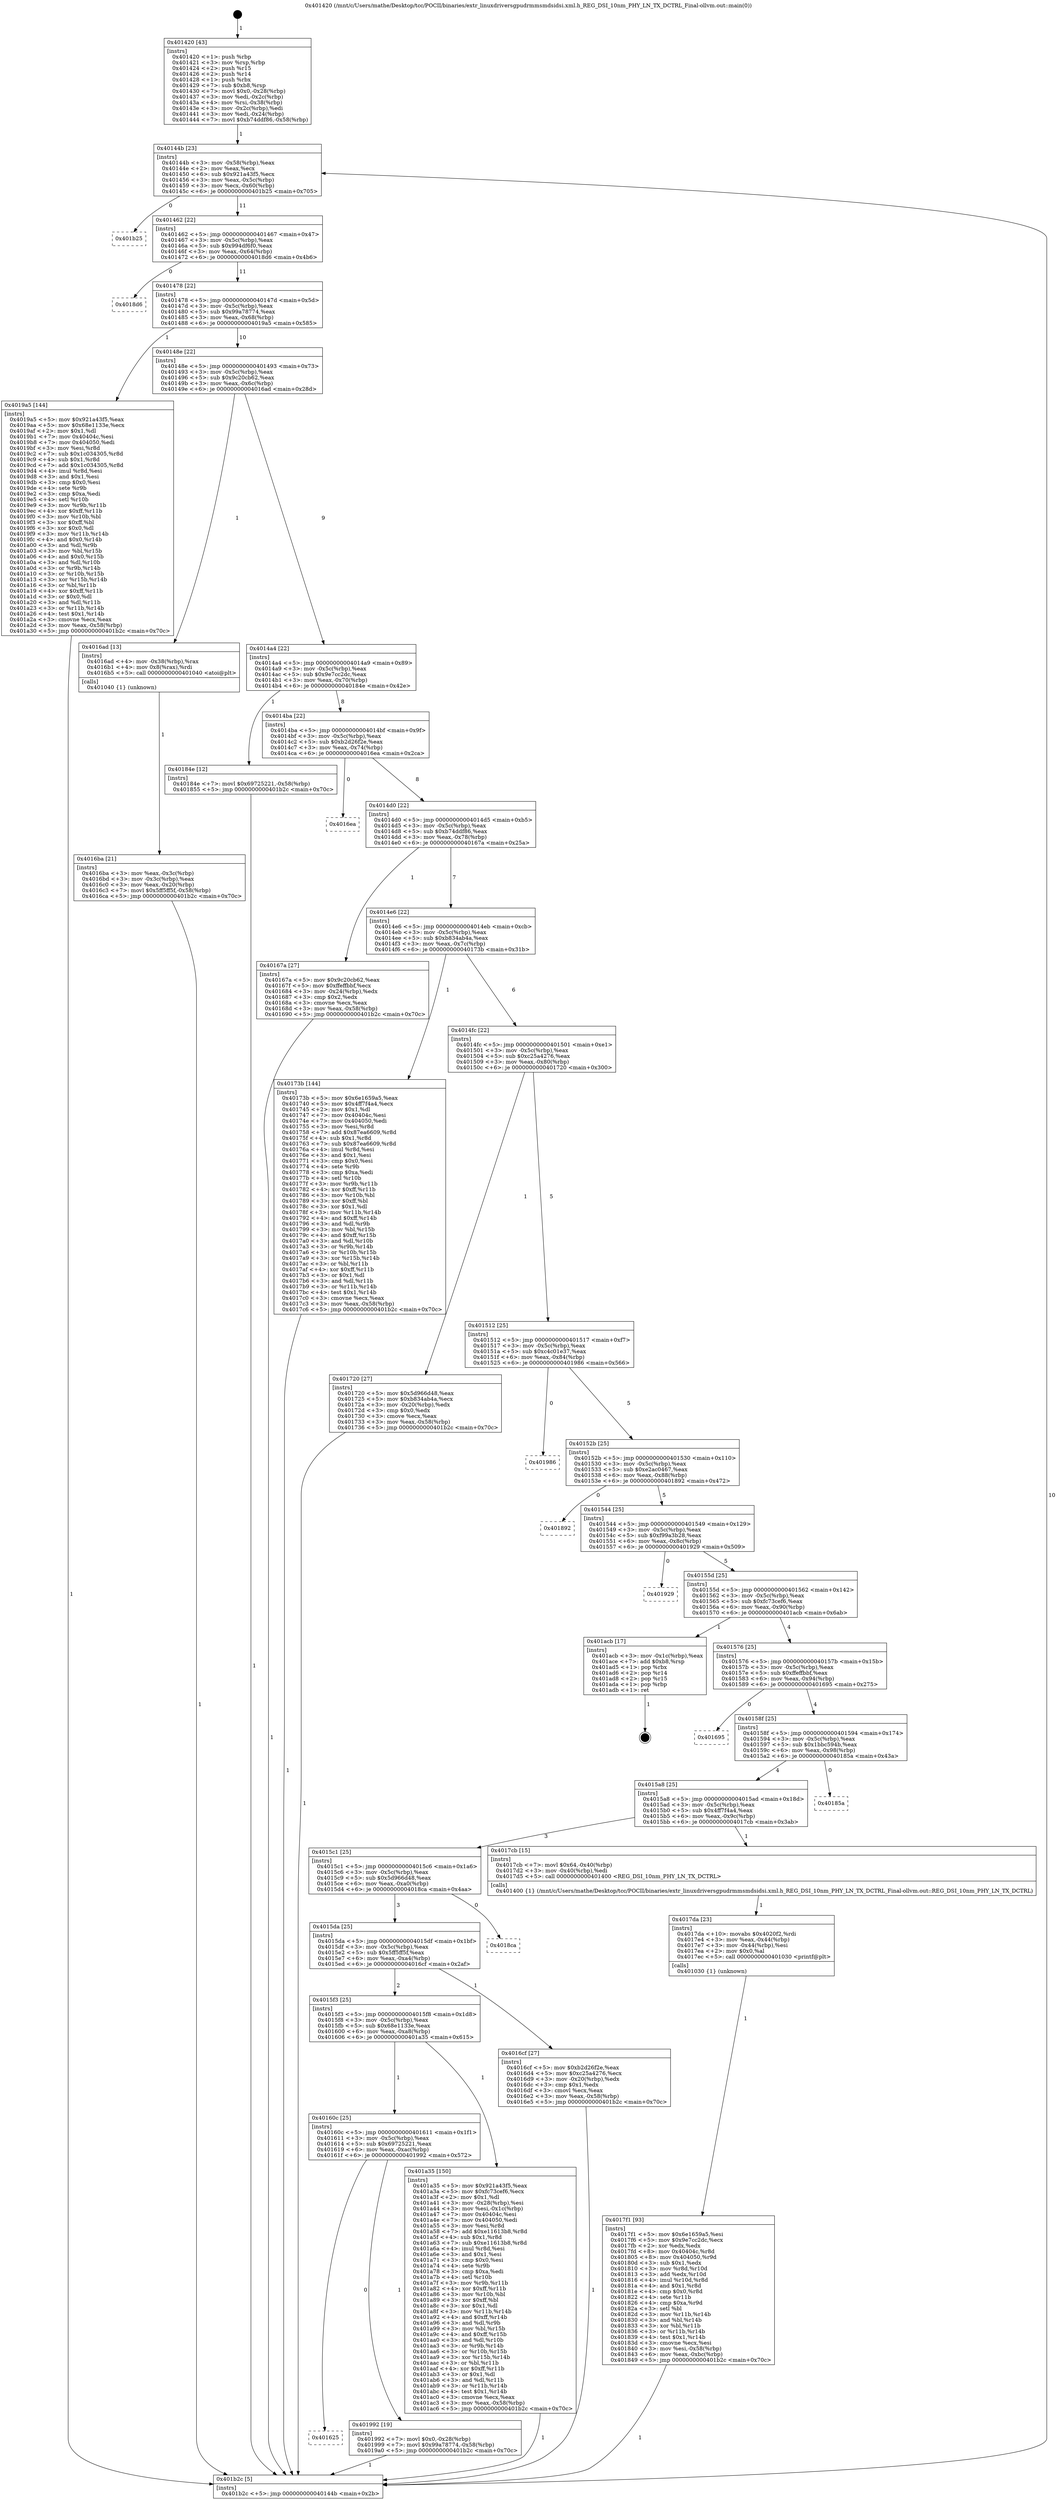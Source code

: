 digraph "0x401420" {
  label = "0x401420 (/mnt/c/Users/mathe/Desktop/tcc/POCII/binaries/extr_linuxdriversgpudrmmsmdsidsi.xml.h_REG_DSI_10nm_PHY_LN_TX_DCTRL_Final-ollvm.out::main(0))"
  labelloc = "t"
  node[shape=record]

  Entry [label="",width=0.3,height=0.3,shape=circle,fillcolor=black,style=filled]
  "0x40144b" [label="{
     0x40144b [23]\l
     | [instrs]\l
     &nbsp;&nbsp;0x40144b \<+3\>: mov -0x58(%rbp),%eax\l
     &nbsp;&nbsp;0x40144e \<+2\>: mov %eax,%ecx\l
     &nbsp;&nbsp;0x401450 \<+6\>: sub $0x921a43f5,%ecx\l
     &nbsp;&nbsp;0x401456 \<+3\>: mov %eax,-0x5c(%rbp)\l
     &nbsp;&nbsp;0x401459 \<+3\>: mov %ecx,-0x60(%rbp)\l
     &nbsp;&nbsp;0x40145c \<+6\>: je 0000000000401b25 \<main+0x705\>\l
  }"]
  "0x401b25" [label="{
     0x401b25\l
  }", style=dashed]
  "0x401462" [label="{
     0x401462 [22]\l
     | [instrs]\l
     &nbsp;&nbsp;0x401462 \<+5\>: jmp 0000000000401467 \<main+0x47\>\l
     &nbsp;&nbsp;0x401467 \<+3\>: mov -0x5c(%rbp),%eax\l
     &nbsp;&nbsp;0x40146a \<+5\>: sub $0x994df6f0,%eax\l
     &nbsp;&nbsp;0x40146f \<+3\>: mov %eax,-0x64(%rbp)\l
     &nbsp;&nbsp;0x401472 \<+6\>: je 00000000004018d6 \<main+0x4b6\>\l
  }"]
  Exit [label="",width=0.3,height=0.3,shape=circle,fillcolor=black,style=filled,peripheries=2]
  "0x4018d6" [label="{
     0x4018d6\l
  }", style=dashed]
  "0x401478" [label="{
     0x401478 [22]\l
     | [instrs]\l
     &nbsp;&nbsp;0x401478 \<+5\>: jmp 000000000040147d \<main+0x5d\>\l
     &nbsp;&nbsp;0x40147d \<+3\>: mov -0x5c(%rbp),%eax\l
     &nbsp;&nbsp;0x401480 \<+5\>: sub $0x99a78774,%eax\l
     &nbsp;&nbsp;0x401485 \<+3\>: mov %eax,-0x68(%rbp)\l
     &nbsp;&nbsp;0x401488 \<+6\>: je 00000000004019a5 \<main+0x585\>\l
  }"]
  "0x401625" [label="{
     0x401625\l
  }", style=dashed]
  "0x4019a5" [label="{
     0x4019a5 [144]\l
     | [instrs]\l
     &nbsp;&nbsp;0x4019a5 \<+5\>: mov $0x921a43f5,%eax\l
     &nbsp;&nbsp;0x4019aa \<+5\>: mov $0x68e1133e,%ecx\l
     &nbsp;&nbsp;0x4019af \<+2\>: mov $0x1,%dl\l
     &nbsp;&nbsp;0x4019b1 \<+7\>: mov 0x40404c,%esi\l
     &nbsp;&nbsp;0x4019b8 \<+7\>: mov 0x404050,%edi\l
     &nbsp;&nbsp;0x4019bf \<+3\>: mov %esi,%r8d\l
     &nbsp;&nbsp;0x4019c2 \<+7\>: sub $0x1c034305,%r8d\l
     &nbsp;&nbsp;0x4019c9 \<+4\>: sub $0x1,%r8d\l
     &nbsp;&nbsp;0x4019cd \<+7\>: add $0x1c034305,%r8d\l
     &nbsp;&nbsp;0x4019d4 \<+4\>: imul %r8d,%esi\l
     &nbsp;&nbsp;0x4019d8 \<+3\>: and $0x1,%esi\l
     &nbsp;&nbsp;0x4019db \<+3\>: cmp $0x0,%esi\l
     &nbsp;&nbsp;0x4019de \<+4\>: sete %r9b\l
     &nbsp;&nbsp;0x4019e2 \<+3\>: cmp $0xa,%edi\l
     &nbsp;&nbsp;0x4019e5 \<+4\>: setl %r10b\l
     &nbsp;&nbsp;0x4019e9 \<+3\>: mov %r9b,%r11b\l
     &nbsp;&nbsp;0x4019ec \<+4\>: xor $0xff,%r11b\l
     &nbsp;&nbsp;0x4019f0 \<+3\>: mov %r10b,%bl\l
     &nbsp;&nbsp;0x4019f3 \<+3\>: xor $0xff,%bl\l
     &nbsp;&nbsp;0x4019f6 \<+3\>: xor $0x0,%dl\l
     &nbsp;&nbsp;0x4019f9 \<+3\>: mov %r11b,%r14b\l
     &nbsp;&nbsp;0x4019fc \<+4\>: and $0x0,%r14b\l
     &nbsp;&nbsp;0x401a00 \<+3\>: and %dl,%r9b\l
     &nbsp;&nbsp;0x401a03 \<+3\>: mov %bl,%r15b\l
     &nbsp;&nbsp;0x401a06 \<+4\>: and $0x0,%r15b\l
     &nbsp;&nbsp;0x401a0a \<+3\>: and %dl,%r10b\l
     &nbsp;&nbsp;0x401a0d \<+3\>: or %r9b,%r14b\l
     &nbsp;&nbsp;0x401a10 \<+3\>: or %r10b,%r15b\l
     &nbsp;&nbsp;0x401a13 \<+3\>: xor %r15b,%r14b\l
     &nbsp;&nbsp;0x401a16 \<+3\>: or %bl,%r11b\l
     &nbsp;&nbsp;0x401a19 \<+4\>: xor $0xff,%r11b\l
     &nbsp;&nbsp;0x401a1d \<+3\>: or $0x0,%dl\l
     &nbsp;&nbsp;0x401a20 \<+3\>: and %dl,%r11b\l
     &nbsp;&nbsp;0x401a23 \<+3\>: or %r11b,%r14b\l
     &nbsp;&nbsp;0x401a26 \<+4\>: test $0x1,%r14b\l
     &nbsp;&nbsp;0x401a2a \<+3\>: cmovne %ecx,%eax\l
     &nbsp;&nbsp;0x401a2d \<+3\>: mov %eax,-0x58(%rbp)\l
     &nbsp;&nbsp;0x401a30 \<+5\>: jmp 0000000000401b2c \<main+0x70c\>\l
  }"]
  "0x40148e" [label="{
     0x40148e [22]\l
     | [instrs]\l
     &nbsp;&nbsp;0x40148e \<+5\>: jmp 0000000000401493 \<main+0x73\>\l
     &nbsp;&nbsp;0x401493 \<+3\>: mov -0x5c(%rbp),%eax\l
     &nbsp;&nbsp;0x401496 \<+5\>: sub $0x9c20cb62,%eax\l
     &nbsp;&nbsp;0x40149b \<+3\>: mov %eax,-0x6c(%rbp)\l
     &nbsp;&nbsp;0x40149e \<+6\>: je 00000000004016ad \<main+0x28d\>\l
  }"]
  "0x401992" [label="{
     0x401992 [19]\l
     | [instrs]\l
     &nbsp;&nbsp;0x401992 \<+7\>: movl $0x0,-0x28(%rbp)\l
     &nbsp;&nbsp;0x401999 \<+7\>: movl $0x99a78774,-0x58(%rbp)\l
     &nbsp;&nbsp;0x4019a0 \<+5\>: jmp 0000000000401b2c \<main+0x70c\>\l
  }"]
  "0x4016ad" [label="{
     0x4016ad [13]\l
     | [instrs]\l
     &nbsp;&nbsp;0x4016ad \<+4\>: mov -0x38(%rbp),%rax\l
     &nbsp;&nbsp;0x4016b1 \<+4\>: mov 0x8(%rax),%rdi\l
     &nbsp;&nbsp;0x4016b5 \<+5\>: call 0000000000401040 \<atoi@plt\>\l
     | [calls]\l
     &nbsp;&nbsp;0x401040 \{1\} (unknown)\l
  }"]
  "0x4014a4" [label="{
     0x4014a4 [22]\l
     | [instrs]\l
     &nbsp;&nbsp;0x4014a4 \<+5\>: jmp 00000000004014a9 \<main+0x89\>\l
     &nbsp;&nbsp;0x4014a9 \<+3\>: mov -0x5c(%rbp),%eax\l
     &nbsp;&nbsp;0x4014ac \<+5\>: sub $0x9e7cc2dc,%eax\l
     &nbsp;&nbsp;0x4014b1 \<+3\>: mov %eax,-0x70(%rbp)\l
     &nbsp;&nbsp;0x4014b4 \<+6\>: je 000000000040184e \<main+0x42e\>\l
  }"]
  "0x40160c" [label="{
     0x40160c [25]\l
     | [instrs]\l
     &nbsp;&nbsp;0x40160c \<+5\>: jmp 0000000000401611 \<main+0x1f1\>\l
     &nbsp;&nbsp;0x401611 \<+3\>: mov -0x5c(%rbp),%eax\l
     &nbsp;&nbsp;0x401614 \<+5\>: sub $0x69725221,%eax\l
     &nbsp;&nbsp;0x401619 \<+6\>: mov %eax,-0xac(%rbp)\l
     &nbsp;&nbsp;0x40161f \<+6\>: je 0000000000401992 \<main+0x572\>\l
  }"]
  "0x40184e" [label="{
     0x40184e [12]\l
     | [instrs]\l
     &nbsp;&nbsp;0x40184e \<+7\>: movl $0x69725221,-0x58(%rbp)\l
     &nbsp;&nbsp;0x401855 \<+5\>: jmp 0000000000401b2c \<main+0x70c\>\l
  }"]
  "0x4014ba" [label="{
     0x4014ba [22]\l
     | [instrs]\l
     &nbsp;&nbsp;0x4014ba \<+5\>: jmp 00000000004014bf \<main+0x9f\>\l
     &nbsp;&nbsp;0x4014bf \<+3\>: mov -0x5c(%rbp),%eax\l
     &nbsp;&nbsp;0x4014c2 \<+5\>: sub $0xb2d26f2e,%eax\l
     &nbsp;&nbsp;0x4014c7 \<+3\>: mov %eax,-0x74(%rbp)\l
     &nbsp;&nbsp;0x4014ca \<+6\>: je 00000000004016ea \<main+0x2ca\>\l
  }"]
  "0x401a35" [label="{
     0x401a35 [150]\l
     | [instrs]\l
     &nbsp;&nbsp;0x401a35 \<+5\>: mov $0x921a43f5,%eax\l
     &nbsp;&nbsp;0x401a3a \<+5\>: mov $0xfc73cef6,%ecx\l
     &nbsp;&nbsp;0x401a3f \<+2\>: mov $0x1,%dl\l
     &nbsp;&nbsp;0x401a41 \<+3\>: mov -0x28(%rbp),%esi\l
     &nbsp;&nbsp;0x401a44 \<+3\>: mov %esi,-0x1c(%rbp)\l
     &nbsp;&nbsp;0x401a47 \<+7\>: mov 0x40404c,%esi\l
     &nbsp;&nbsp;0x401a4e \<+7\>: mov 0x404050,%edi\l
     &nbsp;&nbsp;0x401a55 \<+3\>: mov %esi,%r8d\l
     &nbsp;&nbsp;0x401a58 \<+7\>: add $0xe11613b8,%r8d\l
     &nbsp;&nbsp;0x401a5f \<+4\>: sub $0x1,%r8d\l
     &nbsp;&nbsp;0x401a63 \<+7\>: sub $0xe11613b8,%r8d\l
     &nbsp;&nbsp;0x401a6a \<+4\>: imul %r8d,%esi\l
     &nbsp;&nbsp;0x401a6e \<+3\>: and $0x1,%esi\l
     &nbsp;&nbsp;0x401a71 \<+3\>: cmp $0x0,%esi\l
     &nbsp;&nbsp;0x401a74 \<+4\>: sete %r9b\l
     &nbsp;&nbsp;0x401a78 \<+3\>: cmp $0xa,%edi\l
     &nbsp;&nbsp;0x401a7b \<+4\>: setl %r10b\l
     &nbsp;&nbsp;0x401a7f \<+3\>: mov %r9b,%r11b\l
     &nbsp;&nbsp;0x401a82 \<+4\>: xor $0xff,%r11b\l
     &nbsp;&nbsp;0x401a86 \<+3\>: mov %r10b,%bl\l
     &nbsp;&nbsp;0x401a89 \<+3\>: xor $0xff,%bl\l
     &nbsp;&nbsp;0x401a8c \<+3\>: xor $0x1,%dl\l
     &nbsp;&nbsp;0x401a8f \<+3\>: mov %r11b,%r14b\l
     &nbsp;&nbsp;0x401a92 \<+4\>: and $0xff,%r14b\l
     &nbsp;&nbsp;0x401a96 \<+3\>: and %dl,%r9b\l
     &nbsp;&nbsp;0x401a99 \<+3\>: mov %bl,%r15b\l
     &nbsp;&nbsp;0x401a9c \<+4\>: and $0xff,%r15b\l
     &nbsp;&nbsp;0x401aa0 \<+3\>: and %dl,%r10b\l
     &nbsp;&nbsp;0x401aa3 \<+3\>: or %r9b,%r14b\l
     &nbsp;&nbsp;0x401aa6 \<+3\>: or %r10b,%r15b\l
     &nbsp;&nbsp;0x401aa9 \<+3\>: xor %r15b,%r14b\l
     &nbsp;&nbsp;0x401aac \<+3\>: or %bl,%r11b\l
     &nbsp;&nbsp;0x401aaf \<+4\>: xor $0xff,%r11b\l
     &nbsp;&nbsp;0x401ab3 \<+3\>: or $0x1,%dl\l
     &nbsp;&nbsp;0x401ab6 \<+3\>: and %dl,%r11b\l
     &nbsp;&nbsp;0x401ab9 \<+3\>: or %r11b,%r14b\l
     &nbsp;&nbsp;0x401abc \<+4\>: test $0x1,%r14b\l
     &nbsp;&nbsp;0x401ac0 \<+3\>: cmovne %ecx,%eax\l
     &nbsp;&nbsp;0x401ac3 \<+3\>: mov %eax,-0x58(%rbp)\l
     &nbsp;&nbsp;0x401ac6 \<+5\>: jmp 0000000000401b2c \<main+0x70c\>\l
  }"]
  "0x4016ea" [label="{
     0x4016ea\l
  }", style=dashed]
  "0x4014d0" [label="{
     0x4014d0 [22]\l
     | [instrs]\l
     &nbsp;&nbsp;0x4014d0 \<+5\>: jmp 00000000004014d5 \<main+0xb5\>\l
     &nbsp;&nbsp;0x4014d5 \<+3\>: mov -0x5c(%rbp),%eax\l
     &nbsp;&nbsp;0x4014d8 \<+5\>: sub $0xb74ddf86,%eax\l
     &nbsp;&nbsp;0x4014dd \<+3\>: mov %eax,-0x78(%rbp)\l
     &nbsp;&nbsp;0x4014e0 \<+6\>: je 000000000040167a \<main+0x25a\>\l
  }"]
  "0x4017f1" [label="{
     0x4017f1 [93]\l
     | [instrs]\l
     &nbsp;&nbsp;0x4017f1 \<+5\>: mov $0x6e1659a5,%esi\l
     &nbsp;&nbsp;0x4017f6 \<+5\>: mov $0x9e7cc2dc,%ecx\l
     &nbsp;&nbsp;0x4017fb \<+2\>: xor %edx,%edx\l
     &nbsp;&nbsp;0x4017fd \<+8\>: mov 0x40404c,%r8d\l
     &nbsp;&nbsp;0x401805 \<+8\>: mov 0x404050,%r9d\l
     &nbsp;&nbsp;0x40180d \<+3\>: sub $0x1,%edx\l
     &nbsp;&nbsp;0x401810 \<+3\>: mov %r8d,%r10d\l
     &nbsp;&nbsp;0x401813 \<+3\>: add %edx,%r10d\l
     &nbsp;&nbsp;0x401816 \<+4\>: imul %r10d,%r8d\l
     &nbsp;&nbsp;0x40181a \<+4\>: and $0x1,%r8d\l
     &nbsp;&nbsp;0x40181e \<+4\>: cmp $0x0,%r8d\l
     &nbsp;&nbsp;0x401822 \<+4\>: sete %r11b\l
     &nbsp;&nbsp;0x401826 \<+4\>: cmp $0xa,%r9d\l
     &nbsp;&nbsp;0x40182a \<+3\>: setl %bl\l
     &nbsp;&nbsp;0x40182d \<+3\>: mov %r11b,%r14b\l
     &nbsp;&nbsp;0x401830 \<+3\>: and %bl,%r14b\l
     &nbsp;&nbsp;0x401833 \<+3\>: xor %bl,%r11b\l
     &nbsp;&nbsp;0x401836 \<+3\>: or %r11b,%r14b\l
     &nbsp;&nbsp;0x401839 \<+4\>: test $0x1,%r14b\l
     &nbsp;&nbsp;0x40183d \<+3\>: cmovne %ecx,%esi\l
     &nbsp;&nbsp;0x401840 \<+3\>: mov %esi,-0x58(%rbp)\l
     &nbsp;&nbsp;0x401843 \<+6\>: mov %eax,-0xbc(%rbp)\l
     &nbsp;&nbsp;0x401849 \<+5\>: jmp 0000000000401b2c \<main+0x70c\>\l
  }"]
  "0x40167a" [label="{
     0x40167a [27]\l
     | [instrs]\l
     &nbsp;&nbsp;0x40167a \<+5\>: mov $0x9c20cb62,%eax\l
     &nbsp;&nbsp;0x40167f \<+5\>: mov $0xffeffbbf,%ecx\l
     &nbsp;&nbsp;0x401684 \<+3\>: mov -0x24(%rbp),%edx\l
     &nbsp;&nbsp;0x401687 \<+3\>: cmp $0x2,%edx\l
     &nbsp;&nbsp;0x40168a \<+3\>: cmovne %ecx,%eax\l
     &nbsp;&nbsp;0x40168d \<+3\>: mov %eax,-0x58(%rbp)\l
     &nbsp;&nbsp;0x401690 \<+5\>: jmp 0000000000401b2c \<main+0x70c\>\l
  }"]
  "0x4014e6" [label="{
     0x4014e6 [22]\l
     | [instrs]\l
     &nbsp;&nbsp;0x4014e6 \<+5\>: jmp 00000000004014eb \<main+0xcb\>\l
     &nbsp;&nbsp;0x4014eb \<+3\>: mov -0x5c(%rbp),%eax\l
     &nbsp;&nbsp;0x4014ee \<+5\>: sub $0xb834ab4a,%eax\l
     &nbsp;&nbsp;0x4014f3 \<+3\>: mov %eax,-0x7c(%rbp)\l
     &nbsp;&nbsp;0x4014f6 \<+6\>: je 000000000040173b \<main+0x31b\>\l
  }"]
  "0x401b2c" [label="{
     0x401b2c [5]\l
     | [instrs]\l
     &nbsp;&nbsp;0x401b2c \<+5\>: jmp 000000000040144b \<main+0x2b\>\l
  }"]
  "0x401420" [label="{
     0x401420 [43]\l
     | [instrs]\l
     &nbsp;&nbsp;0x401420 \<+1\>: push %rbp\l
     &nbsp;&nbsp;0x401421 \<+3\>: mov %rsp,%rbp\l
     &nbsp;&nbsp;0x401424 \<+2\>: push %r15\l
     &nbsp;&nbsp;0x401426 \<+2\>: push %r14\l
     &nbsp;&nbsp;0x401428 \<+1\>: push %rbx\l
     &nbsp;&nbsp;0x401429 \<+7\>: sub $0xb8,%rsp\l
     &nbsp;&nbsp;0x401430 \<+7\>: movl $0x0,-0x28(%rbp)\l
     &nbsp;&nbsp;0x401437 \<+3\>: mov %edi,-0x2c(%rbp)\l
     &nbsp;&nbsp;0x40143a \<+4\>: mov %rsi,-0x38(%rbp)\l
     &nbsp;&nbsp;0x40143e \<+3\>: mov -0x2c(%rbp),%edi\l
     &nbsp;&nbsp;0x401441 \<+3\>: mov %edi,-0x24(%rbp)\l
     &nbsp;&nbsp;0x401444 \<+7\>: movl $0xb74ddf86,-0x58(%rbp)\l
  }"]
  "0x4016ba" [label="{
     0x4016ba [21]\l
     | [instrs]\l
     &nbsp;&nbsp;0x4016ba \<+3\>: mov %eax,-0x3c(%rbp)\l
     &nbsp;&nbsp;0x4016bd \<+3\>: mov -0x3c(%rbp),%eax\l
     &nbsp;&nbsp;0x4016c0 \<+3\>: mov %eax,-0x20(%rbp)\l
     &nbsp;&nbsp;0x4016c3 \<+7\>: movl $0x5ff5ff5f,-0x58(%rbp)\l
     &nbsp;&nbsp;0x4016ca \<+5\>: jmp 0000000000401b2c \<main+0x70c\>\l
  }"]
  "0x4017da" [label="{
     0x4017da [23]\l
     | [instrs]\l
     &nbsp;&nbsp;0x4017da \<+10\>: movabs $0x4020f2,%rdi\l
     &nbsp;&nbsp;0x4017e4 \<+3\>: mov %eax,-0x44(%rbp)\l
     &nbsp;&nbsp;0x4017e7 \<+3\>: mov -0x44(%rbp),%esi\l
     &nbsp;&nbsp;0x4017ea \<+2\>: mov $0x0,%al\l
     &nbsp;&nbsp;0x4017ec \<+5\>: call 0000000000401030 \<printf@plt\>\l
     | [calls]\l
     &nbsp;&nbsp;0x401030 \{1\} (unknown)\l
  }"]
  "0x40173b" [label="{
     0x40173b [144]\l
     | [instrs]\l
     &nbsp;&nbsp;0x40173b \<+5\>: mov $0x6e1659a5,%eax\l
     &nbsp;&nbsp;0x401740 \<+5\>: mov $0x4ff7f4a4,%ecx\l
     &nbsp;&nbsp;0x401745 \<+2\>: mov $0x1,%dl\l
     &nbsp;&nbsp;0x401747 \<+7\>: mov 0x40404c,%esi\l
     &nbsp;&nbsp;0x40174e \<+7\>: mov 0x404050,%edi\l
     &nbsp;&nbsp;0x401755 \<+3\>: mov %esi,%r8d\l
     &nbsp;&nbsp;0x401758 \<+7\>: add $0x87ea6609,%r8d\l
     &nbsp;&nbsp;0x40175f \<+4\>: sub $0x1,%r8d\l
     &nbsp;&nbsp;0x401763 \<+7\>: sub $0x87ea6609,%r8d\l
     &nbsp;&nbsp;0x40176a \<+4\>: imul %r8d,%esi\l
     &nbsp;&nbsp;0x40176e \<+3\>: and $0x1,%esi\l
     &nbsp;&nbsp;0x401771 \<+3\>: cmp $0x0,%esi\l
     &nbsp;&nbsp;0x401774 \<+4\>: sete %r9b\l
     &nbsp;&nbsp;0x401778 \<+3\>: cmp $0xa,%edi\l
     &nbsp;&nbsp;0x40177b \<+4\>: setl %r10b\l
     &nbsp;&nbsp;0x40177f \<+3\>: mov %r9b,%r11b\l
     &nbsp;&nbsp;0x401782 \<+4\>: xor $0xff,%r11b\l
     &nbsp;&nbsp;0x401786 \<+3\>: mov %r10b,%bl\l
     &nbsp;&nbsp;0x401789 \<+3\>: xor $0xff,%bl\l
     &nbsp;&nbsp;0x40178c \<+3\>: xor $0x1,%dl\l
     &nbsp;&nbsp;0x40178f \<+3\>: mov %r11b,%r14b\l
     &nbsp;&nbsp;0x401792 \<+4\>: and $0xff,%r14b\l
     &nbsp;&nbsp;0x401796 \<+3\>: and %dl,%r9b\l
     &nbsp;&nbsp;0x401799 \<+3\>: mov %bl,%r15b\l
     &nbsp;&nbsp;0x40179c \<+4\>: and $0xff,%r15b\l
     &nbsp;&nbsp;0x4017a0 \<+3\>: and %dl,%r10b\l
     &nbsp;&nbsp;0x4017a3 \<+3\>: or %r9b,%r14b\l
     &nbsp;&nbsp;0x4017a6 \<+3\>: or %r10b,%r15b\l
     &nbsp;&nbsp;0x4017a9 \<+3\>: xor %r15b,%r14b\l
     &nbsp;&nbsp;0x4017ac \<+3\>: or %bl,%r11b\l
     &nbsp;&nbsp;0x4017af \<+4\>: xor $0xff,%r11b\l
     &nbsp;&nbsp;0x4017b3 \<+3\>: or $0x1,%dl\l
     &nbsp;&nbsp;0x4017b6 \<+3\>: and %dl,%r11b\l
     &nbsp;&nbsp;0x4017b9 \<+3\>: or %r11b,%r14b\l
     &nbsp;&nbsp;0x4017bc \<+4\>: test $0x1,%r14b\l
     &nbsp;&nbsp;0x4017c0 \<+3\>: cmovne %ecx,%eax\l
     &nbsp;&nbsp;0x4017c3 \<+3\>: mov %eax,-0x58(%rbp)\l
     &nbsp;&nbsp;0x4017c6 \<+5\>: jmp 0000000000401b2c \<main+0x70c\>\l
  }"]
  "0x4014fc" [label="{
     0x4014fc [22]\l
     | [instrs]\l
     &nbsp;&nbsp;0x4014fc \<+5\>: jmp 0000000000401501 \<main+0xe1\>\l
     &nbsp;&nbsp;0x401501 \<+3\>: mov -0x5c(%rbp),%eax\l
     &nbsp;&nbsp;0x401504 \<+5\>: sub $0xc25a4276,%eax\l
     &nbsp;&nbsp;0x401509 \<+3\>: mov %eax,-0x80(%rbp)\l
     &nbsp;&nbsp;0x40150c \<+6\>: je 0000000000401720 \<main+0x300\>\l
  }"]
  "0x4015f3" [label="{
     0x4015f3 [25]\l
     | [instrs]\l
     &nbsp;&nbsp;0x4015f3 \<+5\>: jmp 00000000004015f8 \<main+0x1d8\>\l
     &nbsp;&nbsp;0x4015f8 \<+3\>: mov -0x5c(%rbp),%eax\l
     &nbsp;&nbsp;0x4015fb \<+5\>: sub $0x68e1133e,%eax\l
     &nbsp;&nbsp;0x401600 \<+6\>: mov %eax,-0xa8(%rbp)\l
     &nbsp;&nbsp;0x401606 \<+6\>: je 0000000000401a35 \<main+0x615\>\l
  }"]
  "0x401720" [label="{
     0x401720 [27]\l
     | [instrs]\l
     &nbsp;&nbsp;0x401720 \<+5\>: mov $0x5d966d48,%eax\l
     &nbsp;&nbsp;0x401725 \<+5\>: mov $0xb834ab4a,%ecx\l
     &nbsp;&nbsp;0x40172a \<+3\>: mov -0x20(%rbp),%edx\l
     &nbsp;&nbsp;0x40172d \<+3\>: cmp $0x0,%edx\l
     &nbsp;&nbsp;0x401730 \<+3\>: cmove %ecx,%eax\l
     &nbsp;&nbsp;0x401733 \<+3\>: mov %eax,-0x58(%rbp)\l
     &nbsp;&nbsp;0x401736 \<+5\>: jmp 0000000000401b2c \<main+0x70c\>\l
  }"]
  "0x401512" [label="{
     0x401512 [25]\l
     | [instrs]\l
     &nbsp;&nbsp;0x401512 \<+5\>: jmp 0000000000401517 \<main+0xf7\>\l
     &nbsp;&nbsp;0x401517 \<+3\>: mov -0x5c(%rbp),%eax\l
     &nbsp;&nbsp;0x40151a \<+5\>: sub $0xc4c01e37,%eax\l
     &nbsp;&nbsp;0x40151f \<+6\>: mov %eax,-0x84(%rbp)\l
     &nbsp;&nbsp;0x401525 \<+6\>: je 0000000000401986 \<main+0x566\>\l
  }"]
  "0x4016cf" [label="{
     0x4016cf [27]\l
     | [instrs]\l
     &nbsp;&nbsp;0x4016cf \<+5\>: mov $0xb2d26f2e,%eax\l
     &nbsp;&nbsp;0x4016d4 \<+5\>: mov $0xc25a4276,%ecx\l
     &nbsp;&nbsp;0x4016d9 \<+3\>: mov -0x20(%rbp),%edx\l
     &nbsp;&nbsp;0x4016dc \<+3\>: cmp $0x1,%edx\l
     &nbsp;&nbsp;0x4016df \<+3\>: cmovl %ecx,%eax\l
     &nbsp;&nbsp;0x4016e2 \<+3\>: mov %eax,-0x58(%rbp)\l
     &nbsp;&nbsp;0x4016e5 \<+5\>: jmp 0000000000401b2c \<main+0x70c\>\l
  }"]
  "0x401986" [label="{
     0x401986\l
  }", style=dashed]
  "0x40152b" [label="{
     0x40152b [25]\l
     | [instrs]\l
     &nbsp;&nbsp;0x40152b \<+5\>: jmp 0000000000401530 \<main+0x110\>\l
     &nbsp;&nbsp;0x401530 \<+3\>: mov -0x5c(%rbp),%eax\l
     &nbsp;&nbsp;0x401533 \<+5\>: sub $0xe2ac0467,%eax\l
     &nbsp;&nbsp;0x401538 \<+6\>: mov %eax,-0x88(%rbp)\l
     &nbsp;&nbsp;0x40153e \<+6\>: je 0000000000401892 \<main+0x472\>\l
  }"]
  "0x4015da" [label="{
     0x4015da [25]\l
     | [instrs]\l
     &nbsp;&nbsp;0x4015da \<+5\>: jmp 00000000004015df \<main+0x1bf\>\l
     &nbsp;&nbsp;0x4015df \<+3\>: mov -0x5c(%rbp),%eax\l
     &nbsp;&nbsp;0x4015e2 \<+5\>: sub $0x5ff5ff5f,%eax\l
     &nbsp;&nbsp;0x4015e7 \<+6\>: mov %eax,-0xa4(%rbp)\l
     &nbsp;&nbsp;0x4015ed \<+6\>: je 00000000004016cf \<main+0x2af\>\l
  }"]
  "0x401892" [label="{
     0x401892\l
  }", style=dashed]
  "0x401544" [label="{
     0x401544 [25]\l
     | [instrs]\l
     &nbsp;&nbsp;0x401544 \<+5\>: jmp 0000000000401549 \<main+0x129\>\l
     &nbsp;&nbsp;0x401549 \<+3\>: mov -0x5c(%rbp),%eax\l
     &nbsp;&nbsp;0x40154c \<+5\>: sub $0xf99a3b28,%eax\l
     &nbsp;&nbsp;0x401551 \<+6\>: mov %eax,-0x8c(%rbp)\l
     &nbsp;&nbsp;0x401557 \<+6\>: je 0000000000401929 \<main+0x509\>\l
  }"]
  "0x4018ca" [label="{
     0x4018ca\l
  }", style=dashed]
  "0x401929" [label="{
     0x401929\l
  }", style=dashed]
  "0x40155d" [label="{
     0x40155d [25]\l
     | [instrs]\l
     &nbsp;&nbsp;0x40155d \<+5\>: jmp 0000000000401562 \<main+0x142\>\l
     &nbsp;&nbsp;0x401562 \<+3\>: mov -0x5c(%rbp),%eax\l
     &nbsp;&nbsp;0x401565 \<+5\>: sub $0xfc73cef6,%eax\l
     &nbsp;&nbsp;0x40156a \<+6\>: mov %eax,-0x90(%rbp)\l
     &nbsp;&nbsp;0x401570 \<+6\>: je 0000000000401acb \<main+0x6ab\>\l
  }"]
  "0x4015c1" [label="{
     0x4015c1 [25]\l
     | [instrs]\l
     &nbsp;&nbsp;0x4015c1 \<+5\>: jmp 00000000004015c6 \<main+0x1a6\>\l
     &nbsp;&nbsp;0x4015c6 \<+3\>: mov -0x5c(%rbp),%eax\l
     &nbsp;&nbsp;0x4015c9 \<+5\>: sub $0x5d966d48,%eax\l
     &nbsp;&nbsp;0x4015ce \<+6\>: mov %eax,-0xa0(%rbp)\l
     &nbsp;&nbsp;0x4015d4 \<+6\>: je 00000000004018ca \<main+0x4aa\>\l
  }"]
  "0x401acb" [label="{
     0x401acb [17]\l
     | [instrs]\l
     &nbsp;&nbsp;0x401acb \<+3\>: mov -0x1c(%rbp),%eax\l
     &nbsp;&nbsp;0x401ace \<+7\>: add $0xb8,%rsp\l
     &nbsp;&nbsp;0x401ad5 \<+1\>: pop %rbx\l
     &nbsp;&nbsp;0x401ad6 \<+2\>: pop %r14\l
     &nbsp;&nbsp;0x401ad8 \<+2\>: pop %r15\l
     &nbsp;&nbsp;0x401ada \<+1\>: pop %rbp\l
     &nbsp;&nbsp;0x401adb \<+1\>: ret\l
  }"]
  "0x401576" [label="{
     0x401576 [25]\l
     | [instrs]\l
     &nbsp;&nbsp;0x401576 \<+5\>: jmp 000000000040157b \<main+0x15b\>\l
     &nbsp;&nbsp;0x40157b \<+3\>: mov -0x5c(%rbp),%eax\l
     &nbsp;&nbsp;0x40157e \<+5\>: sub $0xffeffbbf,%eax\l
     &nbsp;&nbsp;0x401583 \<+6\>: mov %eax,-0x94(%rbp)\l
     &nbsp;&nbsp;0x401589 \<+6\>: je 0000000000401695 \<main+0x275\>\l
  }"]
  "0x4017cb" [label="{
     0x4017cb [15]\l
     | [instrs]\l
     &nbsp;&nbsp;0x4017cb \<+7\>: movl $0x64,-0x40(%rbp)\l
     &nbsp;&nbsp;0x4017d2 \<+3\>: mov -0x40(%rbp),%edi\l
     &nbsp;&nbsp;0x4017d5 \<+5\>: call 0000000000401400 \<REG_DSI_10nm_PHY_LN_TX_DCTRL\>\l
     | [calls]\l
     &nbsp;&nbsp;0x401400 \{1\} (/mnt/c/Users/mathe/Desktop/tcc/POCII/binaries/extr_linuxdriversgpudrmmsmdsidsi.xml.h_REG_DSI_10nm_PHY_LN_TX_DCTRL_Final-ollvm.out::REG_DSI_10nm_PHY_LN_TX_DCTRL)\l
  }"]
  "0x401695" [label="{
     0x401695\l
  }", style=dashed]
  "0x40158f" [label="{
     0x40158f [25]\l
     | [instrs]\l
     &nbsp;&nbsp;0x40158f \<+5\>: jmp 0000000000401594 \<main+0x174\>\l
     &nbsp;&nbsp;0x401594 \<+3\>: mov -0x5c(%rbp),%eax\l
     &nbsp;&nbsp;0x401597 \<+5\>: sub $0x1bbc594b,%eax\l
     &nbsp;&nbsp;0x40159c \<+6\>: mov %eax,-0x98(%rbp)\l
     &nbsp;&nbsp;0x4015a2 \<+6\>: je 000000000040185a \<main+0x43a\>\l
  }"]
  "0x4015a8" [label="{
     0x4015a8 [25]\l
     | [instrs]\l
     &nbsp;&nbsp;0x4015a8 \<+5\>: jmp 00000000004015ad \<main+0x18d\>\l
     &nbsp;&nbsp;0x4015ad \<+3\>: mov -0x5c(%rbp),%eax\l
     &nbsp;&nbsp;0x4015b0 \<+5\>: sub $0x4ff7f4a4,%eax\l
     &nbsp;&nbsp;0x4015b5 \<+6\>: mov %eax,-0x9c(%rbp)\l
     &nbsp;&nbsp;0x4015bb \<+6\>: je 00000000004017cb \<main+0x3ab\>\l
  }"]
  "0x40185a" [label="{
     0x40185a\l
  }", style=dashed]
  Entry -> "0x401420" [label=" 1"]
  "0x40144b" -> "0x401b25" [label=" 0"]
  "0x40144b" -> "0x401462" [label=" 11"]
  "0x401acb" -> Exit [label=" 1"]
  "0x401462" -> "0x4018d6" [label=" 0"]
  "0x401462" -> "0x401478" [label=" 11"]
  "0x401a35" -> "0x401b2c" [label=" 1"]
  "0x401478" -> "0x4019a5" [label=" 1"]
  "0x401478" -> "0x40148e" [label=" 10"]
  "0x4019a5" -> "0x401b2c" [label=" 1"]
  "0x40148e" -> "0x4016ad" [label=" 1"]
  "0x40148e" -> "0x4014a4" [label=" 9"]
  "0x401992" -> "0x401b2c" [label=" 1"]
  "0x4014a4" -> "0x40184e" [label=" 1"]
  "0x4014a4" -> "0x4014ba" [label=" 8"]
  "0x40160c" -> "0x401992" [label=" 1"]
  "0x4014ba" -> "0x4016ea" [label=" 0"]
  "0x4014ba" -> "0x4014d0" [label=" 8"]
  "0x40160c" -> "0x401625" [label=" 0"]
  "0x4014d0" -> "0x40167a" [label=" 1"]
  "0x4014d0" -> "0x4014e6" [label=" 7"]
  "0x40167a" -> "0x401b2c" [label=" 1"]
  "0x401420" -> "0x40144b" [label=" 1"]
  "0x401b2c" -> "0x40144b" [label=" 10"]
  "0x4016ad" -> "0x4016ba" [label=" 1"]
  "0x4016ba" -> "0x401b2c" [label=" 1"]
  "0x4015f3" -> "0x401a35" [label=" 1"]
  "0x4014e6" -> "0x40173b" [label=" 1"]
  "0x4014e6" -> "0x4014fc" [label=" 6"]
  "0x4015f3" -> "0x40160c" [label=" 1"]
  "0x4014fc" -> "0x401720" [label=" 1"]
  "0x4014fc" -> "0x401512" [label=" 5"]
  "0x40184e" -> "0x401b2c" [label=" 1"]
  "0x401512" -> "0x401986" [label=" 0"]
  "0x401512" -> "0x40152b" [label=" 5"]
  "0x4017f1" -> "0x401b2c" [label=" 1"]
  "0x40152b" -> "0x401892" [label=" 0"]
  "0x40152b" -> "0x401544" [label=" 5"]
  "0x4017cb" -> "0x4017da" [label=" 1"]
  "0x401544" -> "0x401929" [label=" 0"]
  "0x401544" -> "0x40155d" [label=" 5"]
  "0x40173b" -> "0x401b2c" [label=" 1"]
  "0x40155d" -> "0x401acb" [label=" 1"]
  "0x40155d" -> "0x401576" [label=" 4"]
  "0x4016cf" -> "0x401b2c" [label=" 1"]
  "0x401576" -> "0x401695" [label=" 0"]
  "0x401576" -> "0x40158f" [label=" 4"]
  "0x4015da" -> "0x4015f3" [label=" 2"]
  "0x40158f" -> "0x40185a" [label=" 0"]
  "0x40158f" -> "0x4015a8" [label=" 4"]
  "0x4015da" -> "0x4016cf" [label=" 1"]
  "0x4015a8" -> "0x4017cb" [label=" 1"]
  "0x4015a8" -> "0x4015c1" [label=" 3"]
  "0x401720" -> "0x401b2c" [label=" 1"]
  "0x4015c1" -> "0x4018ca" [label=" 0"]
  "0x4015c1" -> "0x4015da" [label=" 3"]
  "0x4017da" -> "0x4017f1" [label=" 1"]
}
